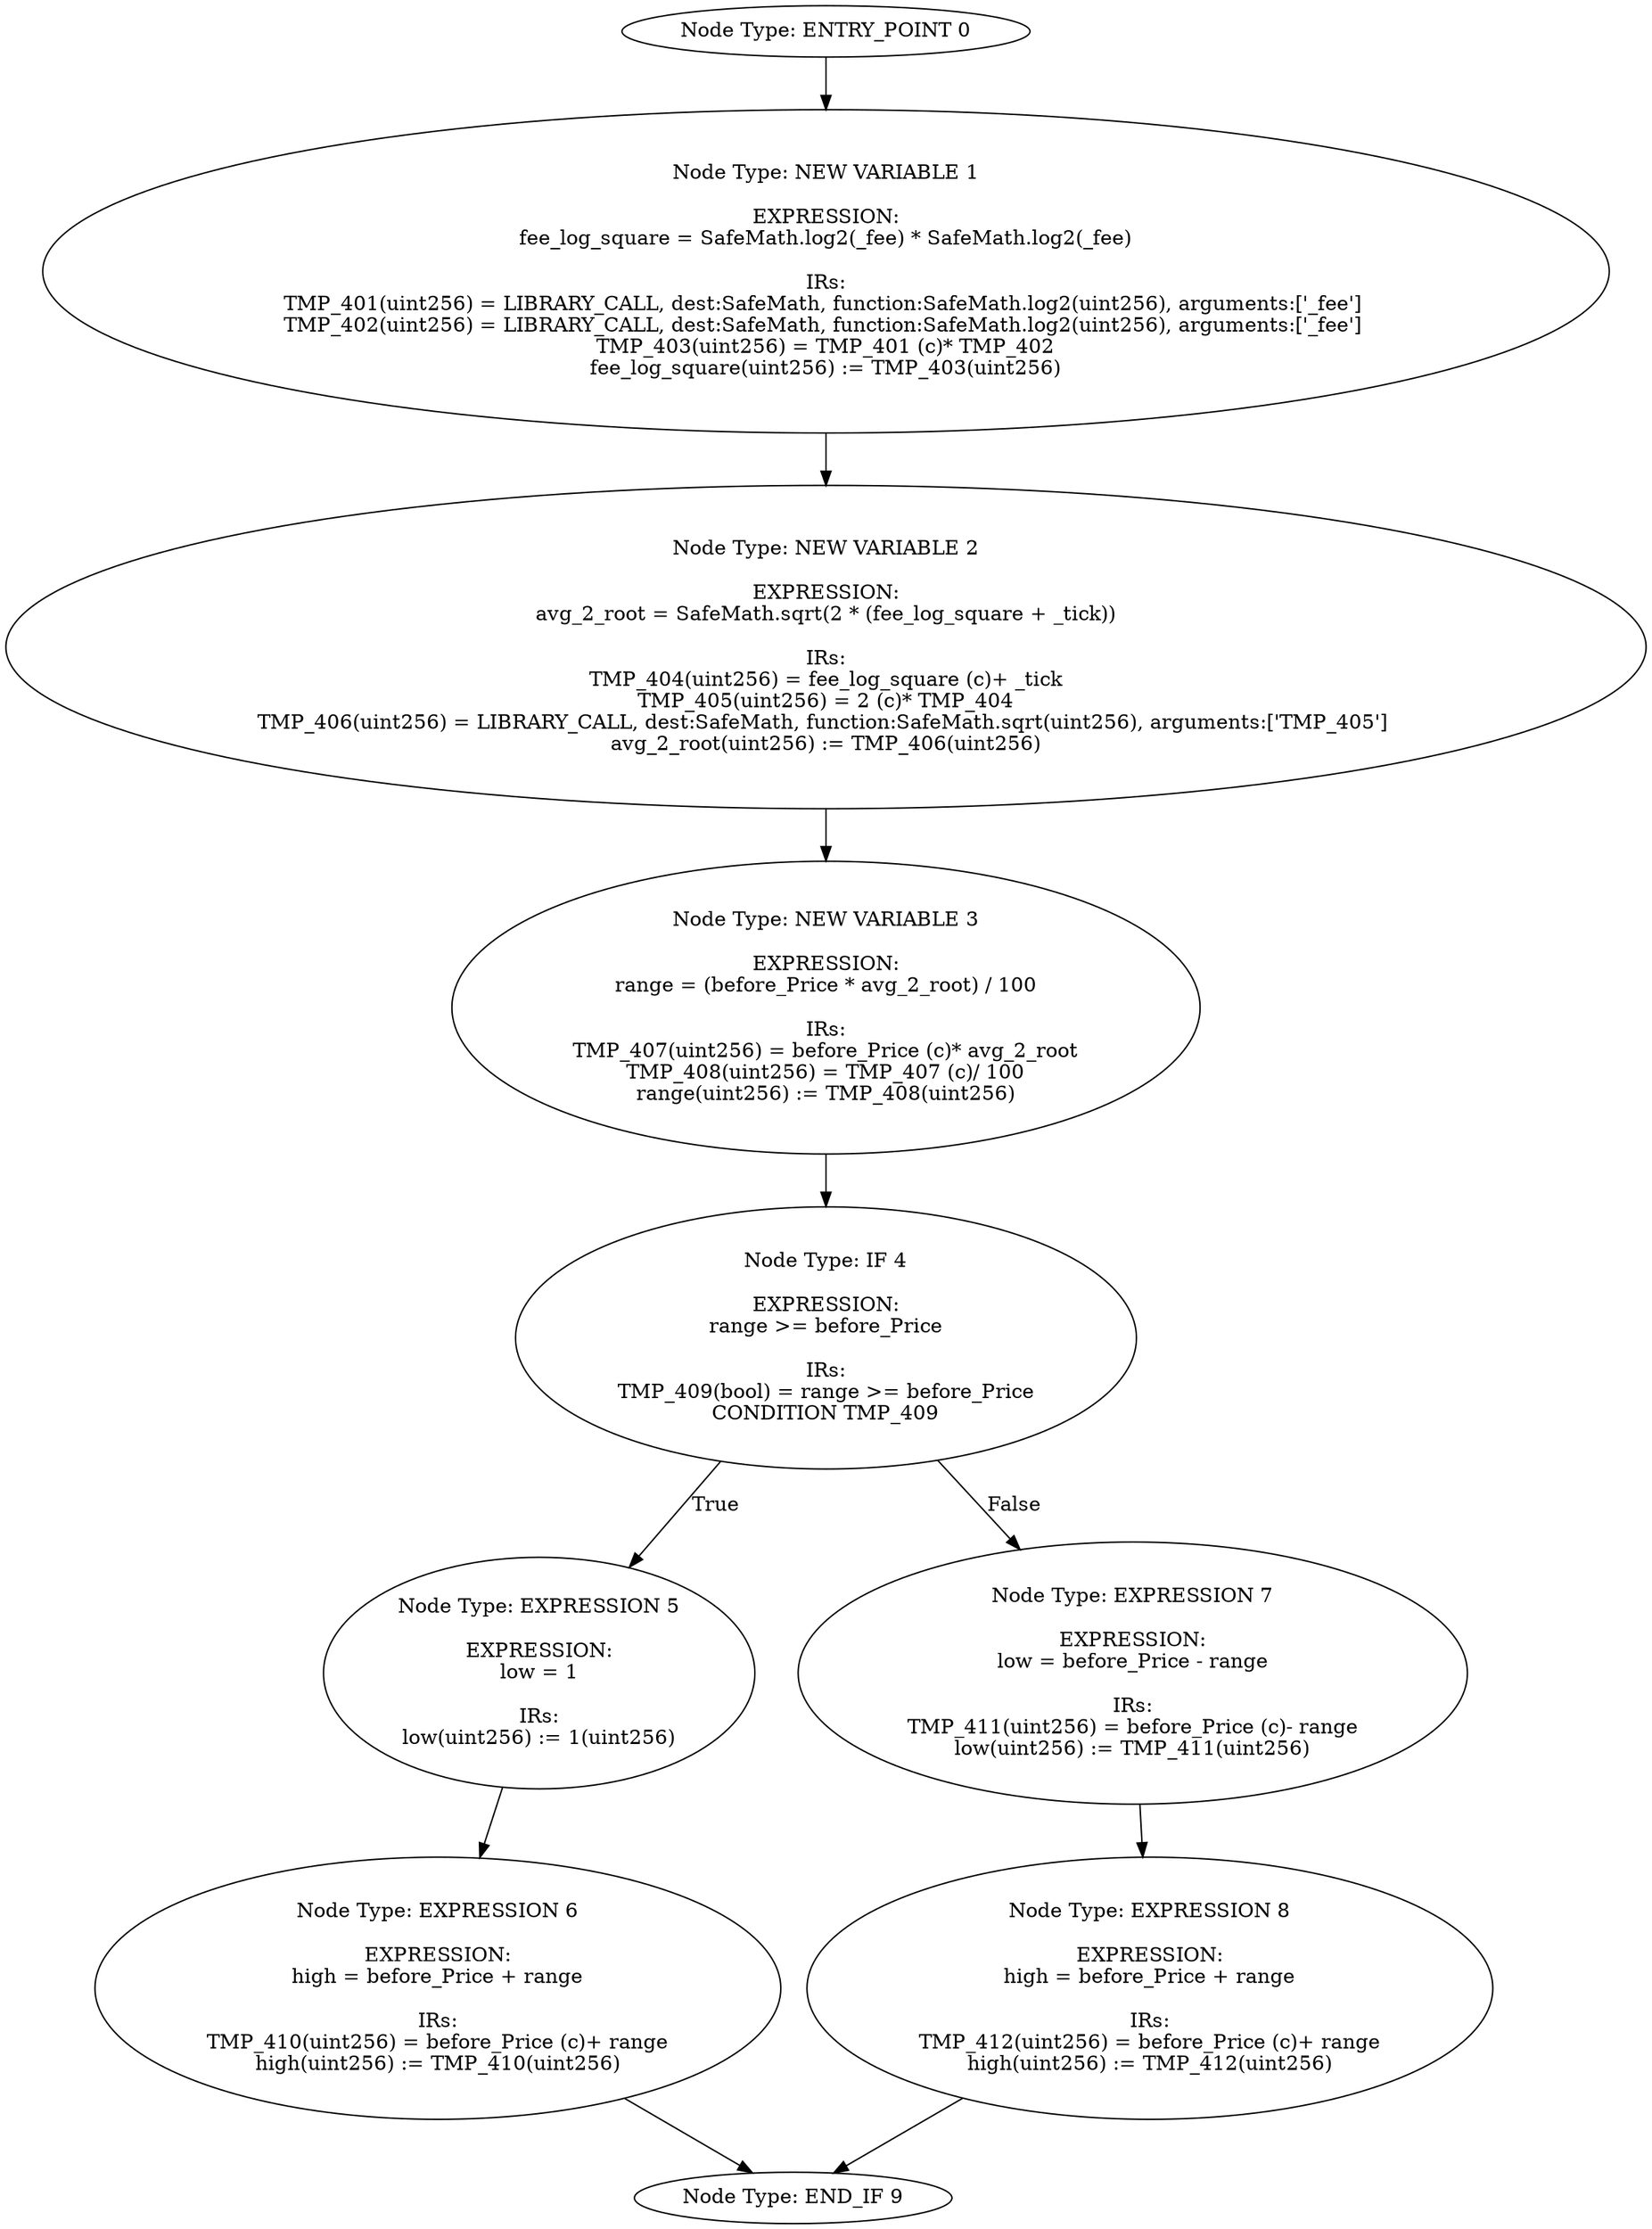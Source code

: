 digraph{
0[label="Node Type: ENTRY_POINT 0
"];
0->1;
1[label="Node Type: NEW VARIABLE 1

EXPRESSION:
fee_log_square = SafeMath.log2(_fee) * SafeMath.log2(_fee)

IRs:
TMP_401(uint256) = LIBRARY_CALL, dest:SafeMath, function:SafeMath.log2(uint256), arguments:['_fee'] 
TMP_402(uint256) = LIBRARY_CALL, dest:SafeMath, function:SafeMath.log2(uint256), arguments:['_fee'] 
TMP_403(uint256) = TMP_401 (c)* TMP_402
fee_log_square(uint256) := TMP_403(uint256)"];
1->2;
2[label="Node Type: NEW VARIABLE 2

EXPRESSION:
avg_2_root = SafeMath.sqrt(2 * (fee_log_square + _tick))

IRs:
TMP_404(uint256) = fee_log_square (c)+ _tick
TMP_405(uint256) = 2 (c)* TMP_404
TMP_406(uint256) = LIBRARY_CALL, dest:SafeMath, function:SafeMath.sqrt(uint256), arguments:['TMP_405'] 
avg_2_root(uint256) := TMP_406(uint256)"];
2->3;
3[label="Node Type: NEW VARIABLE 3

EXPRESSION:
range = (before_Price * avg_2_root) / 100

IRs:
TMP_407(uint256) = before_Price (c)* avg_2_root
TMP_408(uint256) = TMP_407 (c)/ 100
range(uint256) := TMP_408(uint256)"];
3->4;
4[label="Node Type: IF 4

EXPRESSION:
range >= before_Price

IRs:
TMP_409(bool) = range >= before_Price
CONDITION TMP_409"];
4->5[label="True"];
4->7[label="False"];
5[label="Node Type: EXPRESSION 5

EXPRESSION:
low = 1

IRs:
low(uint256) := 1(uint256)"];
5->6;
6[label="Node Type: EXPRESSION 6

EXPRESSION:
high = before_Price + range

IRs:
TMP_410(uint256) = before_Price (c)+ range
high(uint256) := TMP_410(uint256)"];
6->9;
7[label="Node Type: EXPRESSION 7

EXPRESSION:
low = before_Price - range

IRs:
TMP_411(uint256) = before_Price (c)- range
low(uint256) := TMP_411(uint256)"];
7->8;
8[label="Node Type: EXPRESSION 8

EXPRESSION:
high = before_Price + range

IRs:
TMP_412(uint256) = before_Price (c)+ range
high(uint256) := TMP_412(uint256)"];
8->9;
9[label="Node Type: END_IF 9
"];
}
